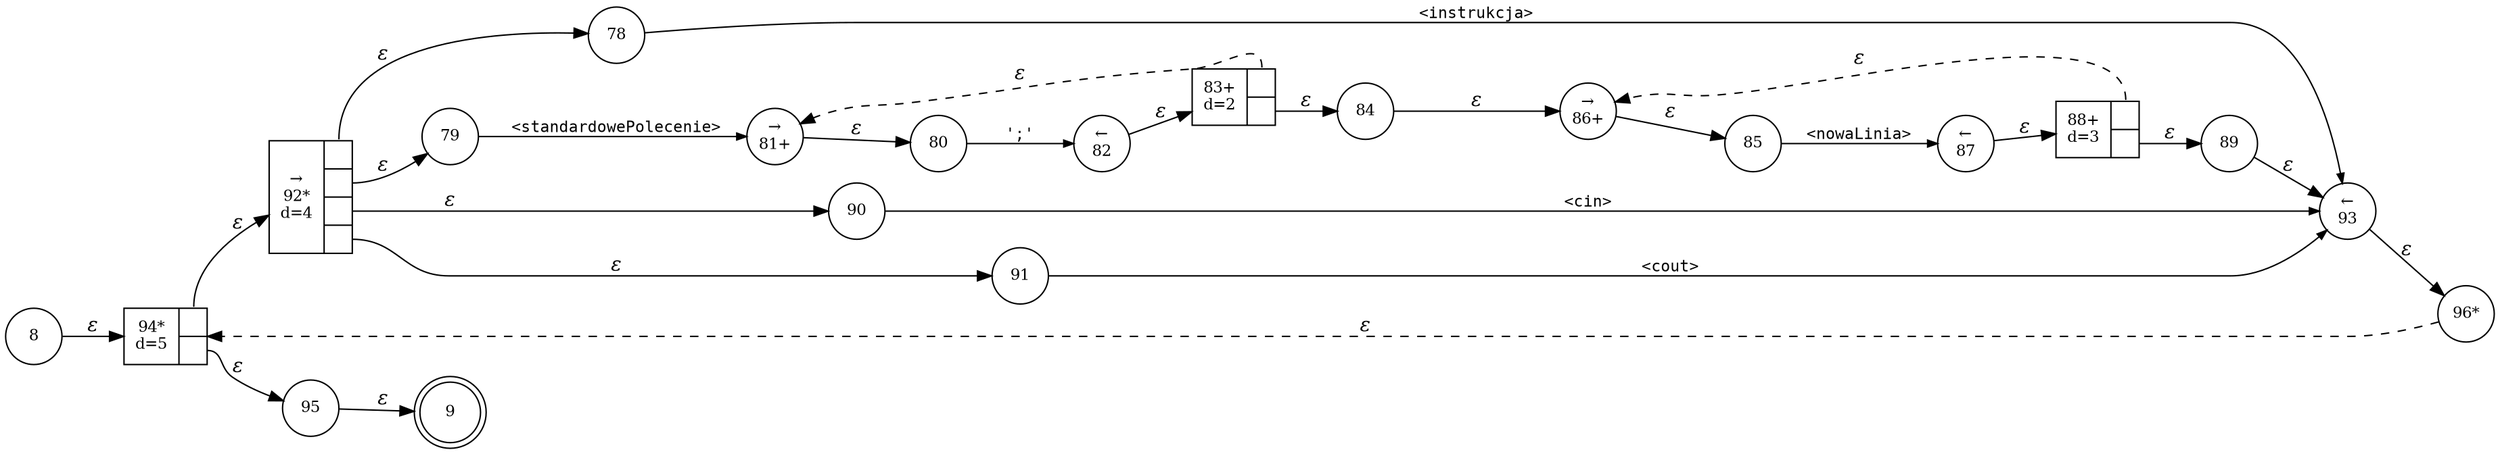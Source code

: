digraph ATN {
rankdir=LR;
s9[fontsize=11, label="9", shape=doublecircle, fixedsize=true, width=.6];
s96[fontsize=11,label="96*", shape=circle, fixedsize=true, width=.55, peripheries=1];
s8[fontsize=11,label="8", shape=circle, fixedsize=true, width=.55, peripheries=1];
s78[fontsize=11,label="78", shape=circle, fixedsize=true, width=.55, peripheries=1];
s79[fontsize=11,label="79", shape=circle, fixedsize=true, width=.55, peripheries=1];
s80[fontsize=11,label="80", shape=circle, fixedsize=true, width=.55, peripheries=1];
s81[fontsize=11,label="&rarr;\n81+", shape=circle, fixedsize=true, width=.55, peripheries=1];
s82[fontsize=11,label="&larr;\n82", shape=circle, fixedsize=true, width=.55, peripheries=1];
s83[fontsize=11,label="{83+\nd=2|{<p0>|<p1>}}", shape=record, fixedsize=false, peripheries=1];
s84[fontsize=11,label="84", shape=circle, fixedsize=true, width=.55, peripheries=1];
s85[fontsize=11,label="85", shape=circle, fixedsize=true, width=.55, peripheries=1];
s86[fontsize=11,label="&rarr;\n86+", shape=circle, fixedsize=true, width=.55, peripheries=1];
s87[fontsize=11,label="&larr;\n87", shape=circle, fixedsize=true, width=.55, peripheries=1];
s88[fontsize=11,label="{88+\nd=3|{<p0>|<p1>}}", shape=record, fixedsize=false, peripheries=1];
s89[fontsize=11,label="89", shape=circle, fixedsize=true, width=.55, peripheries=1];
s90[fontsize=11,label="90", shape=circle, fixedsize=true, width=.55, peripheries=1];
s91[fontsize=11,label="91", shape=circle, fixedsize=true, width=.55, peripheries=1];
s92[fontsize=11,label="{&rarr;\n92*\nd=4|{<p0>|<p1>|<p2>|<p3>}}", shape=record, fixedsize=false, peripheries=1];
s93[fontsize=11,label="&larr;\n93", shape=circle, fixedsize=true, width=.55, peripheries=1];
s94[fontsize=11,label="{94*\nd=5|{<p0>|<p1>}}", shape=record, fixedsize=false, peripheries=1];
s95[fontsize=11,label="95", shape=circle, fixedsize=true, width=.55, peripheries=1];
s8 -> s94 [fontname="Times-Italic", label="&epsilon;"];
s94:p0 -> s92 [fontname="Times-Italic", label="&epsilon;"];
s94:p1 -> s95 [fontname="Times-Italic", label="&epsilon;"];
s92:p0 -> s78 [fontname="Times-Italic", label="&epsilon;"];
s92:p1 -> s79 [fontname="Times-Italic", label="&epsilon;"];
s92:p2 -> s90 [fontname="Times-Italic", label="&epsilon;"];
s92:p3 -> s91 [fontname="Times-Italic", label="&epsilon;"];
s95 -> s9 [fontname="Times-Italic", label="&epsilon;"];
s78 -> s93 [fontsize=11, fontname="Courier", arrowsize=.7, label = "<instrukcja>", arrowhead = normal];
s79 -> s81 [fontsize=11, fontname="Courier", arrowsize=.7, label = "<standardowePolecenie>", arrowhead = normal];
s90 -> s93 [fontsize=11, fontname="Courier", arrowsize=.7, label = "<cin>", arrowhead = normal];
s91 -> s93 [fontsize=11, fontname="Courier", arrowsize=.7, label = "<cout>", arrowhead = normal];
s93 -> s96 [fontname="Times-Italic", label="&epsilon;"];
s81 -> s80 [fontname="Times-Italic", label="&epsilon;"];
s96 -> s94 [fontname="Times-Italic", label="&epsilon;", style="dashed"];
s80 -> s82 [fontsize=11, fontname="Courier", arrowsize=.7, label = "';'", arrowhead = normal];
s82 -> s83 [fontname="Times-Italic", label="&epsilon;"];
s83:p0 -> s81 [fontname="Times-Italic", label="&epsilon;", style="dashed"];
s83:p1 -> s84 [fontname="Times-Italic", label="&epsilon;"];
s84 -> s86 [fontname="Times-Italic", label="&epsilon;"];
s86 -> s85 [fontname="Times-Italic", label="&epsilon;"];
s85 -> s87 [fontsize=11, fontname="Courier", arrowsize=.7, label = "<nowaLinia>", arrowhead = normal];
s87 -> s88 [fontname="Times-Italic", label="&epsilon;"];
s88:p0 -> s86 [fontname="Times-Italic", label="&epsilon;", style="dashed"];
s88:p1 -> s89 [fontname="Times-Italic", label="&epsilon;"];
s89 -> s93 [fontname="Times-Italic", label="&epsilon;"];
}